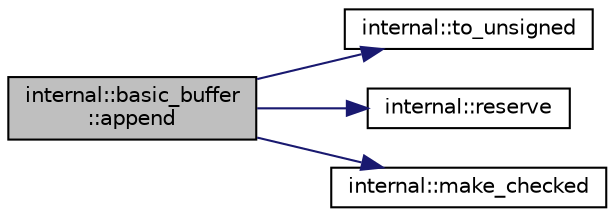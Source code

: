 digraph "internal::basic_buffer::append"
{
  edge [fontname="Helvetica",fontsize="10",labelfontname="Helvetica",labelfontsize="10"];
  node [fontname="Helvetica",fontsize="10",shape=record];
  rankdir="LR";
  Node1 [label="internal::basic_buffer\l::append",height=0.2,width=0.4,color="black", fillcolor="grey75", style="filled" fontcolor="black"];
  Node1 -> Node2 [color="midnightblue",fontsize="10",style="solid",fontname="Helvetica"];
  Node2 [label="internal::to_unsigned",height=0.2,width=0.4,color="black", fillcolor="white", style="filled",URL="$namespaceinternal.html#acc608c40c33952a5382db8aaaddfc854"];
  Node1 -> Node3 [color="midnightblue",fontsize="10",style="solid",fontname="Helvetica"];
  Node3 [label="internal::reserve",height=0.2,width=0.4,color="black", fillcolor="white", style="filled",URL="$namespaceinternal.html#a4200c951ca5aabed226d4bd926103ed2"];
  Node1 -> Node4 [color="midnightblue",fontsize="10",style="solid",fontname="Helvetica"];
  Node4 [label="internal::make_checked",height=0.2,width=0.4,color="black", fillcolor="white", style="filled",URL="$namespaceinternal.html#a887ca8a3160ba683e62bd9d7418e821f"];
}
